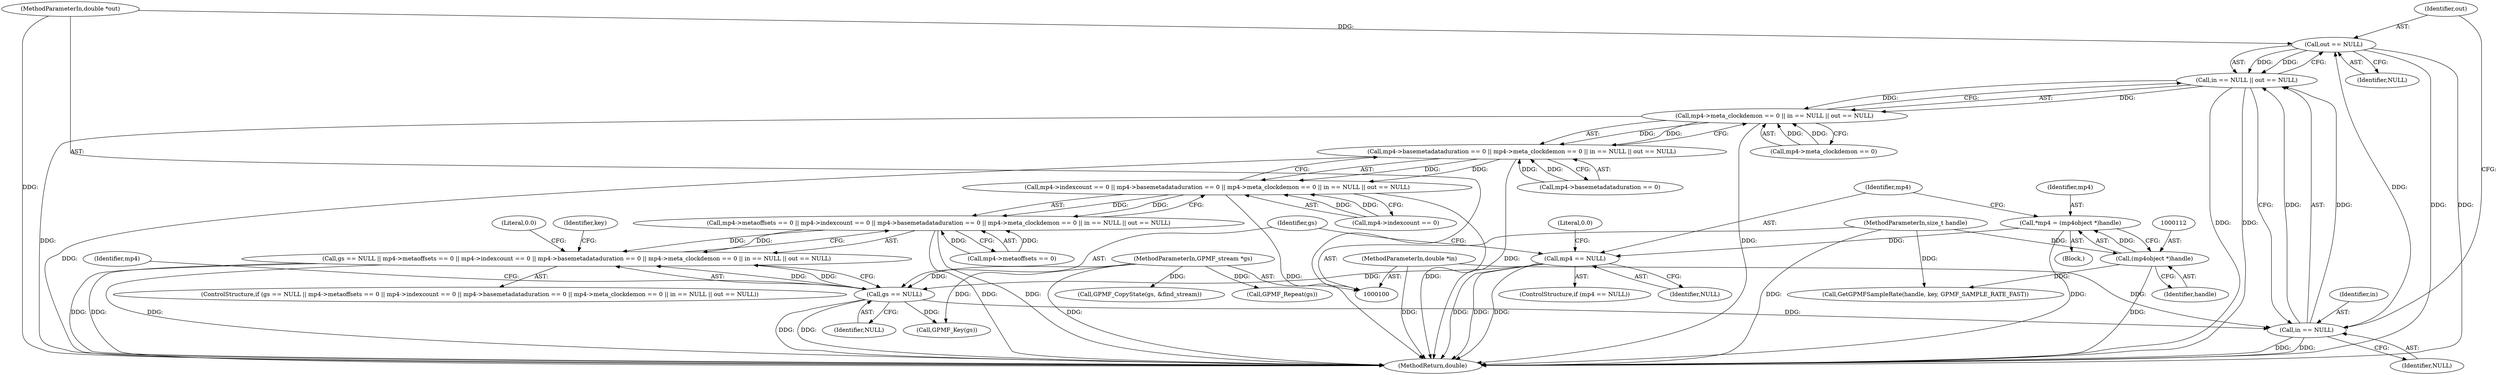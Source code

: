 digraph "1_gpmf-parser_341f12cd5b97ab419e53853ca00176457c9f1681_2@pointer" {
"1000158" [label="(Call,out == NULL)"];
"1000106" [label="(MethodParameterIn,double *out)"];
"1000155" [label="(Call,in == NULL)"];
"1000105" [label="(MethodParameterIn,double *in)"];
"1000127" [label="(Call,gs == NULL)"];
"1000102" [label="(MethodParameterIn,GPMF_stream *gs)"];
"1000115" [label="(Call,mp4 == NULL)"];
"1000109" [label="(Call,*mp4 = (mp4object *)handle)"];
"1000111" [label="(Call,(mp4object *)handle)"];
"1000101" [label="(MethodParameterIn,size_t handle)"];
"1000154" [label="(Call,in == NULL || out == NULL)"];
"1000148" [label="(Call,mp4->meta_clockdemon == 0 || in == NULL || out == NULL)"];
"1000142" [label="(Call,mp4->basemetadataduration == 0 || mp4->meta_clockdemon == 0 || in == NULL || out == NULL)"];
"1000136" [label="(Call,mp4->indexcount == 0 || mp4->basemetadataduration == 0 || mp4->meta_clockdemon == 0 || in == NULL || out == NULL)"];
"1000130" [label="(Call,mp4->metaoffsets == 0 || mp4->indexcount == 0 || mp4->basemetadataduration == 0 || mp4->meta_clockdemon == 0 || in == NULL || out == NULL)"];
"1000126" [label="(Call,gs == NULL || mp4->metaoffsets == 0 || mp4->indexcount == 0 || mp4->basemetadataduration == 0 || mp4->meta_clockdemon == 0 || in == NULL || out == NULL)"];
"1000126" [label="(Call,gs == NULL || mp4->metaoffsets == 0 || mp4->indexcount == 0 || mp4->basemetadataduration == 0 || mp4->meta_clockdemon == 0 || in == NULL || out == NULL)"];
"1000128" [label="(Identifier,gs)"];
"1000177" [label="(Call,GetGPMFSampleRate(handle, key, GPMF_SAMPLE_RATE_FAST))"];
"1000143" [label="(Call,mp4->basemetadataduration == 0)"];
"1000130" [label="(Call,mp4->metaoffsets == 0 || mp4->indexcount == 0 || mp4->basemetadataduration == 0 || mp4->meta_clockdemon == 0 || in == NULL || out == NULL)"];
"1000137" [label="(Call,mp4->indexcount == 0)"];
"1000284" [label="(MethodReturn,double)"];
"1000155" [label="(Call,in == NULL)"];
"1000157" [label="(Identifier,NULL)"];
"1000117" [label="(Identifier,NULL)"];
"1000109" [label="(Call,*mp4 = (mp4object *)handle)"];
"1000111" [label="(Call,(mp4object *)handle)"];
"1000165" [label="(Call,GPMF_Key(gs))"];
"1000110" [label="(Identifier,mp4)"];
"1000113" [label="(Identifier,handle)"];
"1000156" [label="(Identifier,in)"];
"1000142" [label="(Call,mp4->basemetadataduration == 0 || mp4->meta_clockdemon == 0 || in == NULL || out == NULL)"];
"1000119" [label="(Literal,0.0)"];
"1000101" [label="(MethodParameterIn,size_t handle)"];
"1000136" [label="(Call,mp4->indexcount == 0 || mp4->basemetadataduration == 0 || mp4->meta_clockdemon == 0 || in == NULL || out == NULL)"];
"1000148" [label="(Call,mp4->meta_clockdemon == 0 || in == NULL || out == NULL)"];
"1000160" [label="(Identifier,NULL)"];
"1000169" [label="(Call,GPMF_Repeat(gs))"];
"1000164" [label="(Identifier,key)"];
"1000129" [label="(Identifier,NULL)"];
"1000133" [label="(Identifier,mp4)"];
"1000131" [label="(Call,mp4->metaoffsets == 0)"];
"1000107" [label="(Block,)"];
"1000159" [label="(Identifier,out)"];
"1000125" [label="(ControlStructure,if (gs == NULL || mp4->metaoffsets == 0 || mp4->indexcount == 0 || mp4->basemetadataduration == 0 || mp4->meta_clockdemon == 0 || in == NULL || out == NULL))"];
"1000127" [label="(Call,gs == NULL)"];
"1000162" [label="(Literal,0.0)"];
"1000106" [label="(MethodParameterIn,double *out)"];
"1000102" [label="(MethodParameterIn,GPMF_stream *gs)"];
"1000149" [label="(Call,mp4->meta_clockdemon == 0)"];
"1000116" [label="(Identifier,mp4)"];
"1000195" [label="(Call,GPMF_CopyState(gs, &find_stream))"];
"1000154" [label="(Call,in == NULL || out == NULL)"];
"1000115" [label="(Call,mp4 == NULL)"];
"1000114" [label="(ControlStructure,if (mp4 == NULL))"];
"1000105" [label="(MethodParameterIn,double *in)"];
"1000158" [label="(Call,out == NULL)"];
"1000158" -> "1000154"  [label="AST: "];
"1000158" -> "1000160"  [label="CFG: "];
"1000159" -> "1000158"  [label="AST: "];
"1000160" -> "1000158"  [label="AST: "];
"1000154" -> "1000158"  [label="CFG: "];
"1000158" -> "1000284"  [label="DDG: "];
"1000158" -> "1000284"  [label="DDG: "];
"1000158" -> "1000154"  [label="DDG: "];
"1000158" -> "1000154"  [label="DDG: "];
"1000106" -> "1000158"  [label="DDG: "];
"1000155" -> "1000158"  [label="DDG: "];
"1000106" -> "1000100"  [label="AST: "];
"1000106" -> "1000284"  [label="DDG: "];
"1000155" -> "1000154"  [label="AST: "];
"1000155" -> "1000157"  [label="CFG: "];
"1000156" -> "1000155"  [label="AST: "];
"1000157" -> "1000155"  [label="AST: "];
"1000159" -> "1000155"  [label="CFG: "];
"1000154" -> "1000155"  [label="CFG: "];
"1000155" -> "1000284"  [label="DDG: "];
"1000155" -> "1000284"  [label="DDG: "];
"1000155" -> "1000154"  [label="DDG: "];
"1000155" -> "1000154"  [label="DDG: "];
"1000105" -> "1000155"  [label="DDG: "];
"1000127" -> "1000155"  [label="DDG: "];
"1000105" -> "1000100"  [label="AST: "];
"1000105" -> "1000284"  [label="DDG: "];
"1000127" -> "1000126"  [label="AST: "];
"1000127" -> "1000129"  [label="CFG: "];
"1000128" -> "1000127"  [label="AST: "];
"1000129" -> "1000127"  [label="AST: "];
"1000133" -> "1000127"  [label="CFG: "];
"1000126" -> "1000127"  [label="CFG: "];
"1000127" -> "1000284"  [label="DDG: "];
"1000127" -> "1000284"  [label="DDG: "];
"1000127" -> "1000126"  [label="DDG: "];
"1000127" -> "1000126"  [label="DDG: "];
"1000102" -> "1000127"  [label="DDG: "];
"1000115" -> "1000127"  [label="DDG: "];
"1000127" -> "1000165"  [label="DDG: "];
"1000102" -> "1000100"  [label="AST: "];
"1000102" -> "1000284"  [label="DDG: "];
"1000102" -> "1000165"  [label="DDG: "];
"1000102" -> "1000169"  [label="DDG: "];
"1000102" -> "1000195"  [label="DDG: "];
"1000115" -> "1000114"  [label="AST: "];
"1000115" -> "1000117"  [label="CFG: "];
"1000116" -> "1000115"  [label="AST: "];
"1000117" -> "1000115"  [label="AST: "];
"1000119" -> "1000115"  [label="CFG: "];
"1000128" -> "1000115"  [label="CFG: "];
"1000115" -> "1000284"  [label="DDG: "];
"1000115" -> "1000284"  [label="DDG: "];
"1000115" -> "1000284"  [label="DDG: "];
"1000109" -> "1000115"  [label="DDG: "];
"1000109" -> "1000107"  [label="AST: "];
"1000109" -> "1000111"  [label="CFG: "];
"1000110" -> "1000109"  [label="AST: "];
"1000111" -> "1000109"  [label="AST: "];
"1000116" -> "1000109"  [label="CFG: "];
"1000109" -> "1000284"  [label="DDG: "];
"1000111" -> "1000109"  [label="DDG: "];
"1000111" -> "1000113"  [label="CFG: "];
"1000112" -> "1000111"  [label="AST: "];
"1000113" -> "1000111"  [label="AST: "];
"1000111" -> "1000284"  [label="DDG: "];
"1000101" -> "1000111"  [label="DDG: "];
"1000111" -> "1000177"  [label="DDG: "];
"1000101" -> "1000100"  [label="AST: "];
"1000101" -> "1000284"  [label="DDG: "];
"1000101" -> "1000177"  [label="DDG: "];
"1000154" -> "1000148"  [label="AST: "];
"1000148" -> "1000154"  [label="CFG: "];
"1000154" -> "1000284"  [label="DDG: "];
"1000154" -> "1000284"  [label="DDG: "];
"1000154" -> "1000148"  [label="DDG: "];
"1000154" -> "1000148"  [label="DDG: "];
"1000148" -> "1000142"  [label="AST: "];
"1000148" -> "1000149"  [label="CFG: "];
"1000149" -> "1000148"  [label="AST: "];
"1000142" -> "1000148"  [label="CFG: "];
"1000148" -> "1000284"  [label="DDG: "];
"1000148" -> "1000284"  [label="DDG: "];
"1000148" -> "1000142"  [label="DDG: "];
"1000148" -> "1000142"  [label="DDG: "];
"1000149" -> "1000148"  [label="DDG: "];
"1000149" -> "1000148"  [label="DDG: "];
"1000142" -> "1000136"  [label="AST: "];
"1000142" -> "1000143"  [label="CFG: "];
"1000143" -> "1000142"  [label="AST: "];
"1000136" -> "1000142"  [label="CFG: "];
"1000142" -> "1000284"  [label="DDG: "];
"1000142" -> "1000284"  [label="DDG: "];
"1000142" -> "1000136"  [label="DDG: "];
"1000142" -> "1000136"  [label="DDG: "];
"1000143" -> "1000142"  [label="DDG: "];
"1000143" -> "1000142"  [label="DDG: "];
"1000136" -> "1000130"  [label="AST: "];
"1000136" -> "1000137"  [label="CFG: "];
"1000137" -> "1000136"  [label="AST: "];
"1000130" -> "1000136"  [label="CFG: "];
"1000136" -> "1000284"  [label="DDG: "];
"1000136" -> "1000284"  [label="DDG: "];
"1000136" -> "1000130"  [label="DDG: "];
"1000136" -> "1000130"  [label="DDG: "];
"1000137" -> "1000136"  [label="DDG: "];
"1000137" -> "1000136"  [label="DDG: "];
"1000130" -> "1000126"  [label="AST: "];
"1000130" -> "1000131"  [label="CFG: "];
"1000131" -> "1000130"  [label="AST: "];
"1000126" -> "1000130"  [label="CFG: "];
"1000130" -> "1000284"  [label="DDG: "];
"1000130" -> "1000284"  [label="DDG: "];
"1000130" -> "1000126"  [label="DDG: "];
"1000130" -> "1000126"  [label="DDG: "];
"1000131" -> "1000130"  [label="DDG: "];
"1000131" -> "1000130"  [label="DDG: "];
"1000126" -> "1000125"  [label="AST: "];
"1000162" -> "1000126"  [label="CFG: "];
"1000164" -> "1000126"  [label="CFG: "];
"1000126" -> "1000284"  [label="DDG: "];
"1000126" -> "1000284"  [label="DDG: "];
"1000126" -> "1000284"  [label="DDG: "];
}
